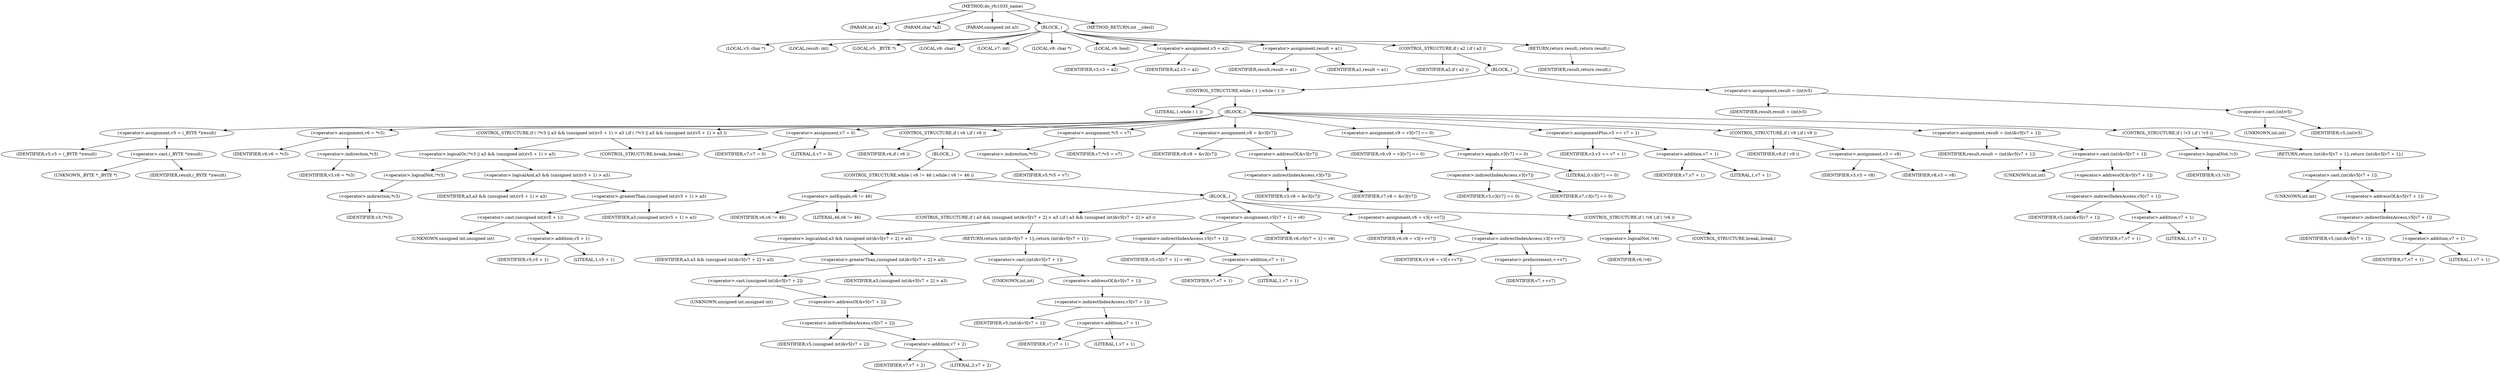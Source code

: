 digraph do_rfc1035_name {  
"1000108" [label = "(METHOD,do_rfc1035_name)" ]
"1000109" [label = "(PARAM,int a1)" ]
"1000110" [label = "(PARAM,char *a2)" ]
"1000111" [label = "(PARAM,unsigned int a3)" ]
"1000112" [label = "(BLOCK,,)" ]
"1000113" [label = "(LOCAL,v3: char *)" ]
"1000114" [label = "(LOCAL,result: int)" ]
"1000115" [label = "(LOCAL,v5: _BYTE *)" ]
"1000116" [label = "(LOCAL,v6: char)" ]
"1000117" [label = "(LOCAL,v7: int)" ]
"1000118" [label = "(LOCAL,v8: char *)" ]
"1000119" [label = "(LOCAL,v9: bool)" ]
"1000120" [label = "(<operator>.assignment,v3 = a2)" ]
"1000121" [label = "(IDENTIFIER,v3,v3 = a2)" ]
"1000122" [label = "(IDENTIFIER,a2,v3 = a2)" ]
"1000123" [label = "(<operator>.assignment,result = a1)" ]
"1000124" [label = "(IDENTIFIER,result,result = a1)" ]
"1000125" [label = "(IDENTIFIER,a1,result = a1)" ]
"1000126" [label = "(CONTROL_STRUCTURE,if ( a2 ),if ( a2 ))" ]
"1000127" [label = "(IDENTIFIER,a2,if ( a2 ))" ]
"1000128" [label = "(BLOCK,,)" ]
"1000129" [label = "(CONTROL_STRUCTURE,while ( 1 ),while ( 1 ))" ]
"1000130" [label = "(LITERAL,1,while ( 1 ))" ]
"1000131" [label = "(BLOCK,,)" ]
"1000132" [label = "(<operator>.assignment,v5 = (_BYTE *)result)" ]
"1000133" [label = "(IDENTIFIER,v5,v5 = (_BYTE *)result)" ]
"1000134" [label = "(<operator>.cast,(_BYTE *)result)" ]
"1000135" [label = "(UNKNOWN,_BYTE *,_BYTE *)" ]
"1000136" [label = "(IDENTIFIER,result,(_BYTE *)result)" ]
"1000137" [label = "(<operator>.assignment,v6 = *v3)" ]
"1000138" [label = "(IDENTIFIER,v6,v6 = *v3)" ]
"1000139" [label = "(<operator>.indirection,*v3)" ]
"1000140" [label = "(IDENTIFIER,v3,v6 = *v3)" ]
"1000141" [label = "(CONTROL_STRUCTURE,if ( !*v3 || a3 && (unsigned int)(v5 + 1) > a3 ),if ( !*v3 || a3 && (unsigned int)(v5 + 1) > a3 ))" ]
"1000142" [label = "(<operator>.logicalOr,!*v3 || a3 && (unsigned int)(v5 + 1) > a3)" ]
"1000143" [label = "(<operator>.logicalNot,!*v3)" ]
"1000144" [label = "(<operator>.indirection,*v3)" ]
"1000145" [label = "(IDENTIFIER,v3,!*v3)" ]
"1000146" [label = "(<operator>.logicalAnd,a3 && (unsigned int)(v5 + 1) > a3)" ]
"1000147" [label = "(IDENTIFIER,a3,a3 && (unsigned int)(v5 + 1) > a3)" ]
"1000148" [label = "(<operator>.greaterThan,(unsigned int)(v5 + 1) > a3)" ]
"1000149" [label = "(<operator>.cast,(unsigned int)(v5 + 1))" ]
"1000150" [label = "(UNKNOWN,unsigned int,unsigned int)" ]
"1000151" [label = "(<operator>.addition,v5 + 1)" ]
"1000152" [label = "(IDENTIFIER,v5,v5 + 1)" ]
"1000153" [label = "(LITERAL,1,v5 + 1)" ]
"1000154" [label = "(IDENTIFIER,a3,(unsigned int)(v5 + 1) > a3)" ]
"1000155" [label = "(CONTROL_STRUCTURE,break;,break;)" ]
"1000156" [label = "(<operator>.assignment,v7 = 0)" ]
"1000157" [label = "(IDENTIFIER,v7,v7 = 0)" ]
"1000158" [label = "(LITERAL,0,v7 = 0)" ]
"1000159" [label = "(CONTROL_STRUCTURE,if ( v6 ),if ( v6 ))" ]
"1000160" [label = "(IDENTIFIER,v6,if ( v6 ))" ]
"1000161" [label = "(BLOCK,,)" ]
"1000162" [label = "(CONTROL_STRUCTURE,while ( v6 != 46 ),while ( v6 != 46 ))" ]
"1000163" [label = "(<operator>.notEquals,v6 != 46)" ]
"1000164" [label = "(IDENTIFIER,v6,v6 != 46)" ]
"1000165" [label = "(LITERAL,46,v6 != 46)" ]
"1000166" [label = "(BLOCK,,)" ]
"1000167" [label = "(CONTROL_STRUCTURE,if ( a3 && (unsigned int)&v5[v7 + 2] > a3 ),if ( a3 && (unsigned int)&v5[v7 + 2] > a3 ))" ]
"1000168" [label = "(<operator>.logicalAnd,a3 && (unsigned int)&v5[v7 + 2] > a3)" ]
"1000169" [label = "(IDENTIFIER,a3,a3 && (unsigned int)&v5[v7 + 2] > a3)" ]
"1000170" [label = "(<operator>.greaterThan,(unsigned int)&v5[v7 + 2] > a3)" ]
"1000171" [label = "(<operator>.cast,(unsigned int)&v5[v7 + 2])" ]
"1000172" [label = "(UNKNOWN,unsigned int,unsigned int)" ]
"1000173" [label = "(<operator>.addressOf,&v5[v7 + 2])" ]
"1000174" [label = "(<operator>.indirectIndexAccess,v5[v7 + 2])" ]
"1000175" [label = "(IDENTIFIER,v5,(unsigned int)&v5[v7 + 2])" ]
"1000176" [label = "(<operator>.addition,v7 + 2)" ]
"1000177" [label = "(IDENTIFIER,v7,v7 + 2)" ]
"1000178" [label = "(LITERAL,2,v7 + 2)" ]
"1000179" [label = "(IDENTIFIER,a3,(unsigned int)&v5[v7 + 2] > a3)" ]
"1000180" [label = "(RETURN,return (int)&v5[v7 + 1];,return (int)&v5[v7 + 1];)" ]
"1000181" [label = "(<operator>.cast,(int)&v5[v7 + 1])" ]
"1000182" [label = "(UNKNOWN,int,int)" ]
"1000183" [label = "(<operator>.addressOf,&v5[v7 + 1])" ]
"1000184" [label = "(<operator>.indirectIndexAccess,v5[v7 + 1])" ]
"1000185" [label = "(IDENTIFIER,v5,(int)&v5[v7 + 1])" ]
"1000186" [label = "(<operator>.addition,v7 + 1)" ]
"1000187" [label = "(IDENTIFIER,v7,v7 + 1)" ]
"1000188" [label = "(LITERAL,1,v7 + 1)" ]
"1000189" [label = "(<operator>.assignment,v5[v7 + 1] = v6)" ]
"1000190" [label = "(<operator>.indirectIndexAccess,v5[v7 + 1])" ]
"1000191" [label = "(IDENTIFIER,v5,v5[v7 + 1] = v6)" ]
"1000192" [label = "(<operator>.addition,v7 + 1)" ]
"1000193" [label = "(IDENTIFIER,v7,v7 + 1)" ]
"1000194" [label = "(LITERAL,1,v7 + 1)" ]
"1000195" [label = "(IDENTIFIER,v6,v5[v7 + 1] = v6)" ]
"1000196" [label = "(<operator>.assignment,v6 = v3[++v7])" ]
"1000197" [label = "(IDENTIFIER,v6,v6 = v3[++v7])" ]
"1000198" [label = "(<operator>.indirectIndexAccess,v3[++v7])" ]
"1000199" [label = "(IDENTIFIER,v3,v6 = v3[++v7])" ]
"1000200" [label = "(<operator>.preIncrement,++v7)" ]
"1000201" [label = "(IDENTIFIER,v7,++v7)" ]
"1000202" [label = "(CONTROL_STRUCTURE,if ( !v6 ),if ( !v6 ))" ]
"1000203" [label = "(<operator>.logicalNot,!v6)" ]
"1000204" [label = "(IDENTIFIER,v6,!v6)" ]
"1000205" [label = "(CONTROL_STRUCTURE,break;,break;)" ]
"1000206" [label = "(<operator>.assignment,*v5 = v7)" ]
"1000207" [label = "(<operator>.indirection,*v5)" ]
"1000208" [label = "(IDENTIFIER,v5,*v5 = v7)" ]
"1000209" [label = "(IDENTIFIER,v7,*v5 = v7)" ]
"1000210" [label = "(<operator>.assignment,v8 = &v3[v7])" ]
"1000211" [label = "(IDENTIFIER,v8,v8 = &v3[v7])" ]
"1000212" [label = "(<operator>.addressOf,&v3[v7])" ]
"1000213" [label = "(<operator>.indirectIndexAccess,v3[v7])" ]
"1000214" [label = "(IDENTIFIER,v3,v8 = &v3[v7])" ]
"1000215" [label = "(IDENTIFIER,v7,v8 = &v3[v7])" ]
"1000216" [label = "(<operator>.assignment,v9 = v3[v7] == 0)" ]
"1000217" [label = "(IDENTIFIER,v9,v9 = v3[v7] == 0)" ]
"1000218" [label = "(<operator>.equals,v3[v7] == 0)" ]
"1000219" [label = "(<operator>.indirectIndexAccess,v3[v7])" ]
"1000220" [label = "(IDENTIFIER,v3,v3[v7] == 0)" ]
"1000221" [label = "(IDENTIFIER,v7,v3[v7] == 0)" ]
"1000222" [label = "(LITERAL,0,v3[v7] == 0)" ]
"1000223" [label = "(<operator>.assignmentPlus,v3 += v7 + 1)" ]
"1000224" [label = "(IDENTIFIER,v3,v3 += v7 + 1)" ]
"1000225" [label = "(<operator>.addition,v7 + 1)" ]
"1000226" [label = "(IDENTIFIER,v7,v7 + 1)" ]
"1000227" [label = "(LITERAL,1,v7 + 1)" ]
"1000228" [label = "(CONTROL_STRUCTURE,if ( v9 ),if ( v9 ))" ]
"1000229" [label = "(IDENTIFIER,v9,if ( v9 ))" ]
"1000230" [label = "(<operator>.assignment,v3 = v8)" ]
"1000231" [label = "(IDENTIFIER,v3,v3 = v8)" ]
"1000232" [label = "(IDENTIFIER,v8,v3 = v8)" ]
"1000233" [label = "(<operator>.assignment,result = (int)&v5[v7 + 1])" ]
"1000234" [label = "(IDENTIFIER,result,result = (int)&v5[v7 + 1])" ]
"1000235" [label = "(<operator>.cast,(int)&v5[v7 + 1])" ]
"1000236" [label = "(UNKNOWN,int,int)" ]
"1000237" [label = "(<operator>.addressOf,&v5[v7 + 1])" ]
"1000238" [label = "(<operator>.indirectIndexAccess,v5[v7 + 1])" ]
"1000239" [label = "(IDENTIFIER,v5,(int)&v5[v7 + 1])" ]
"1000240" [label = "(<operator>.addition,v7 + 1)" ]
"1000241" [label = "(IDENTIFIER,v7,v7 + 1)" ]
"1000242" [label = "(LITERAL,1,v7 + 1)" ]
"1000243" [label = "(CONTROL_STRUCTURE,if ( !v3 ),if ( !v3 ))" ]
"1000244" [label = "(<operator>.logicalNot,!v3)" ]
"1000245" [label = "(IDENTIFIER,v3,!v3)" ]
"1000246" [label = "(RETURN,return (int)&v5[v7 + 1];,return (int)&v5[v7 + 1];)" ]
"1000247" [label = "(<operator>.cast,(int)&v5[v7 + 1])" ]
"1000248" [label = "(UNKNOWN,int,int)" ]
"1000249" [label = "(<operator>.addressOf,&v5[v7 + 1])" ]
"1000250" [label = "(<operator>.indirectIndexAccess,v5[v7 + 1])" ]
"1000251" [label = "(IDENTIFIER,v5,(int)&v5[v7 + 1])" ]
"1000252" [label = "(<operator>.addition,v7 + 1)" ]
"1000253" [label = "(IDENTIFIER,v7,v7 + 1)" ]
"1000254" [label = "(LITERAL,1,v7 + 1)" ]
"1000255" [label = "(<operator>.assignment,result = (int)v5)" ]
"1000256" [label = "(IDENTIFIER,result,result = (int)v5)" ]
"1000257" [label = "(<operator>.cast,(int)v5)" ]
"1000258" [label = "(UNKNOWN,int,int)" ]
"1000259" [label = "(IDENTIFIER,v5,(int)v5)" ]
"1000260" [label = "(RETURN,return result;,return result;)" ]
"1000261" [label = "(IDENTIFIER,result,return result;)" ]
"1000262" [label = "(METHOD_RETURN,int __cdecl)" ]
  "1000108" -> "1000109" 
  "1000108" -> "1000110" 
  "1000108" -> "1000111" 
  "1000108" -> "1000112" 
  "1000108" -> "1000262" 
  "1000112" -> "1000113" 
  "1000112" -> "1000114" 
  "1000112" -> "1000115" 
  "1000112" -> "1000116" 
  "1000112" -> "1000117" 
  "1000112" -> "1000118" 
  "1000112" -> "1000119" 
  "1000112" -> "1000120" 
  "1000112" -> "1000123" 
  "1000112" -> "1000126" 
  "1000112" -> "1000260" 
  "1000120" -> "1000121" 
  "1000120" -> "1000122" 
  "1000123" -> "1000124" 
  "1000123" -> "1000125" 
  "1000126" -> "1000127" 
  "1000126" -> "1000128" 
  "1000128" -> "1000129" 
  "1000128" -> "1000255" 
  "1000129" -> "1000130" 
  "1000129" -> "1000131" 
  "1000131" -> "1000132" 
  "1000131" -> "1000137" 
  "1000131" -> "1000141" 
  "1000131" -> "1000156" 
  "1000131" -> "1000159" 
  "1000131" -> "1000206" 
  "1000131" -> "1000210" 
  "1000131" -> "1000216" 
  "1000131" -> "1000223" 
  "1000131" -> "1000228" 
  "1000131" -> "1000233" 
  "1000131" -> "1000243" 
  "1000132" -> "1000133" 
  "1000132" -> "1000134" 
  "1000134" -> "1000135" 
  "1000134" -> "1000136" 
  "1000137" -> "1000138" 
  "1000137" -> "1000139" 
  "1000139" -> "1000140" 
  "1000141" -> "1000142" 
  "1000141" -> "1000155" 
  "1000142" -> "1000143" 
  "1000142" -> "1000146" 
  "1000143" -> "1000144" 
  "1000144" -> "1000145" 
  "1000146" -> "1000147" 
  "1000146" -> "1000148" 
  "1000148" -> "1000149" 
  "1000148" -> "1000154" 
  "1000149" -> "1000150" 
  "1000149" -> "1000151" 
  "1000151" -> "1000152" 
  "1000151" -> "1000153" 
  "1000156" -> "1000157" 
  "1000156" -> "1000158" 
  "1000159" -> "1000160" 
  "1000159" -> "1000161" 
  "1000161" -> "1000162" 
  "1000162" -> "1000163" 
  "1000162" -> "1000166" 
  "1000163" -> "1000164" 
  "1000163" -> "1000165" 
  "1000166" -> "1000167" 
  "1000166" -> "1000189" 
  "1000166" -> "1000196" 
  "1000166" -> "1000202" 
  "1000167" -> "1000168" 
  "1000167" -> "1000180" 
  "1000168" -> "1000169" 
  "1000168" -> "1000170" 
  "1000170" -> "1000171" 
  "1000170" -> "1000179" 
  "1000171" -> "1000172" 
  "1000171" -> "1000173" 
  "1000173" -> "1000174" 
  "1000174" -> "1000175" 
  "1000174" -> "1000176" 
  "1000176" -> "1000177" 
  "1000176" -> "1000178" 
  "1000180" -> "1000181" 
  "1000181" -> "1000182" 
  "1000181" -> "1000183" 
  "1000183" -> "1000184" 
  "1000184" -> "1000185" 
  "1000184" -> "1000186" 
  "1000186" -> "1000187" 
  "1000186" -> "1000188" 
  "1000189" -> "1000190" 
  "1000189" -> "1000195" 
  "1000190" -> "1000191" 
  "1000190" -> "1000192" 
  "1000192" -> "1000193" 
  "1000192" -> "1000194" 
  "1000196" -> "1000197" 
  "1000196" -> "1000198" 
  "1000198" -> "1000199" 
  "1000198" -> "1000200" 
  "1000200" -> "1000201" 
  "1000202" -> "1000203" 
  "1000202" -> "1000205" 
  "1000203" -> "1000204" 
  "1000206" -> "1000207" 
  "1000206" -> "1000209" 
  "1000207" -> "1000208" 
  "1000210" -> "1000211" 
  "1000210" -> "1000212" 
  "1000212" -> "1000213" 
  "1000213" -> "1000214" 
  "1000213" -> "1000215" 
  "1000216" -> "1000217" 
  "1000216" -> "1000218" 
  "1000218" -> "1000219" 
  "1000218" -> "1000222" 
  "1000219" -> "1000220" 
  "1000219" -> "1000221" 
  "1000223" -> "1000224" 
  "1000223" -> "1000225" 
  "1000225" -> "1000226" 
  "1000225" -> "1000227" 
  "1000228" -> "1000229" 
  "1000228" -> "1000230" 
  "1000230" -> "1000231" 
  "1000230" -> "1000232" 
  "1000233" -> "1000234" 
  "1000233" -> "1000235" 
  "1000235" -> "1000236" 
  "1000235" -> "1000237" 
  "1000237" -> "1000238" 
  "1000238" -> "1000239" 
  "1000238" -> "1000240" 
  "1000240" -> "1000241" 
  "1000240" -> "1000242" 
  "1000243" -> "1000244" 
  "1000243" -> "1000246" 
  "1000244" -> "1000245" 
  "1000246" -> "1000247" 
  "1000247" -> "1000248" 
  "1000247" -> "1000249" 
  "1000249" -> "1000250" 
  "1000250" -> "1000251" 
  "1000250" -> "1000252" 
  "1000252" -> "1000253" 
  "1000252" -> "1000254" 
  "1000255" -> "1000256" 
  "1000255" -> "1000257" 
  "1000257" -> "1000258" 
  "1000257" -> "1000259" 
  "1000260" -> "1000261" 
}
